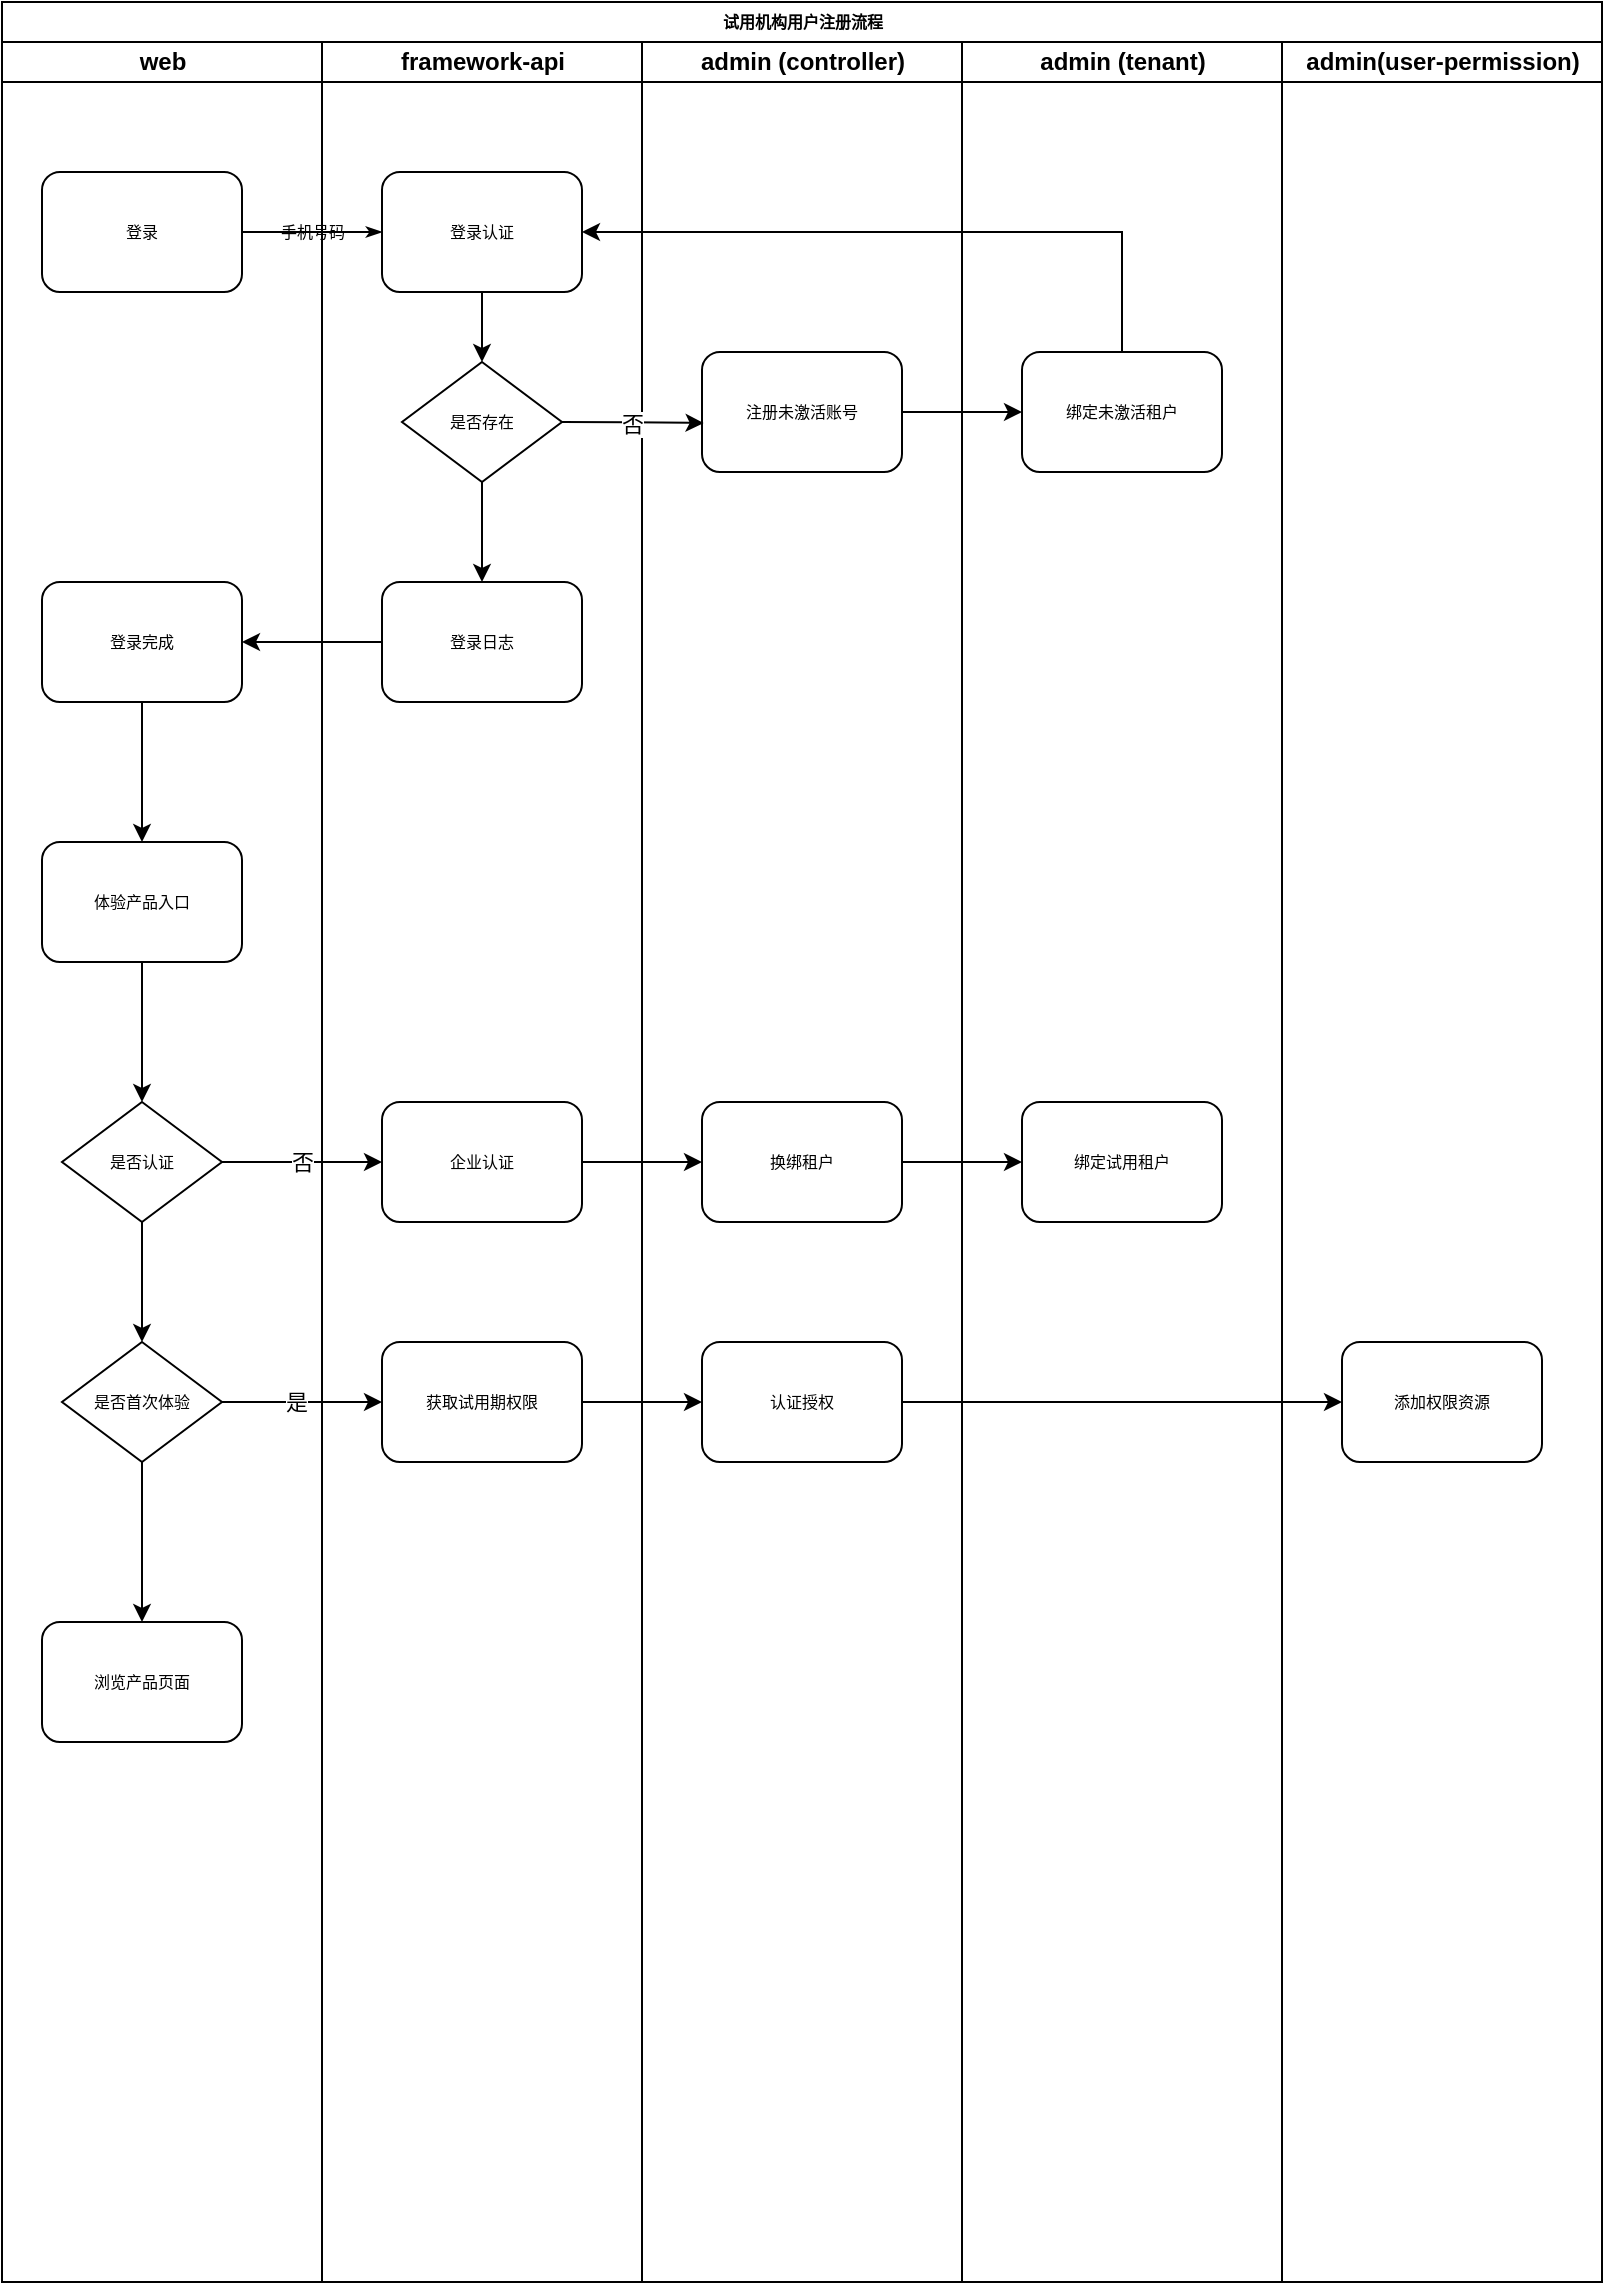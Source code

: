 <mxfile version="20.2.8" type="github">
  <diagram name="Page-1" id="74e2e168-ea6b-b213-b513-2b3c1d86103e">
    <mxGraphModel dx="1385" dy="662" grid="1" gridSize="10" guides="1" tooltips="1" connect="1" arrows="1" fold="1" page="1" pageScale="1" pageWidth="1100" pageHeight="850" background="none" math="0" shadow="0">
      <root>
        <mxCell id="0" />
        <mxCell id="1" parent="0" />
        <mxCell id="77e6c97f196da883-1" value="试用机构用户注册流程" style="swimlane;html=1;childLayout=stackLayout;startSize=20;rounded=0;shadow=0;labelBackgroundColor=none;strokeWidth=1;fontFamily=Verdana;fontSize=8;align=center;" parent="1" vertex="1">
          <mxGeometry x="70" y="40" width="800" height="1140" as="geometry" />
        </mxCell>
        <mxCell id="77e6c97f196da883-2" value="web" style="swimlane;html=1;startSize=20;" parent="77e6c97f196da883-1" vertex="1">
          <mxGeometry y="20" width="160" height="1120" as="geometry" />
        </mxCell>
        <mxCell id="77e6c97f196da883-8" value="登录" style="rounded=1;whiteSpace=wrap;html=1;shadow=0;labelBackgroundColor=none;strokeWidth=1;fontFamily=Verdana;fontSize=8;align=center;" parent="77e6c97f196da883-2" vertex="1">
          <mxGeometry x="20" y="65" width="100" height="60" as="geometry" />
        </mxCell>
        <mxCell id="yeu5ydfBFWtMkk7DWW7v-15" style="edgeStyle=orthogonalEdgeStyle;rounded=0;orthogonalLoop=1;jettySize=auto;html=1;entryX=0.5;entryY=0;entryDx=0;entryDy=0;elbow=vertical;" edge="1" parent="77e6c97f196da883-2" source="77e6c97f196da883-9">
          <mxGeometry relative="1" as="geometry">
            <mxPoint x="70" y="400" as="targetPoint" />
          </mxGeometry>
        </mxCell>
        <mxCell id="77e6c97f196da883-9" value="登录完成" style="rounded=1;whiteSpace=wrap;html=1;shadow=0;labelBackgroundColor=none;strokeWidth=1;fontFamily=Verdana;fontSize=8;align=center;" parent="77e6c97f196da883-2" vertex="1">
          <mxGeometry x="20" y="270" width="100" height="60" as="geometry" />
        </mxCell>
        <mxCell id="yeu5ydfBFWtMkk7DWW7v-23" style="edgeStyle=orthogonalEdgeStyle;rounded=0;orthogonalLoop=1;jettySize=auto;html=1;entryX=0.5;entryY=0;entryDx=0;entryDy=0;elbow=vertical;" edge="1" parent="77e6c97f196da883-2" source="yeu5ydfBFWtMkk7DWW7v-19" target="yeu5ydfBFWtMkk7DWW7v-22">
          <mxGeometry relative="1" as="geometry" />
        </mxCell>
        <mxCell id="yeu5ydfBFWtMkk7DWW7v-19" value="体验产品入口" style="rounded=1;whiteSpace=wrap;html=1;shadow=0;labelBackgroundColor=none;strokeWidth=1;fontFamily=Verdana;fontSize=8;align=center;" vertex="1" parent="77e6c97f196da883-2">
          <mxGeometry x="20" y="400" width="100" height="60" as="geometry" />
        </mxCell>
        <mxCell id="yeu5ydfBFWtMkk7DWW7v-33" style="edgeStyle=orthogonalEdgeStyle;rounded=0;orthogonalLoop=1;jettySize=auto;html=1;elbow=vertical;" edge="1" parent="77e6c97f196da883-2" source="yeu5ydfBFWtMkk7DWW7v-22" target="yeu5ydfBFWtMkk7DWW7v-32">
          <mxGeometry relative="1" as="geometry" />
        </mxCell>
        <mxCell id="yeu5ydfBFWtMkk7DWW7v-22" value="是否认证" style="rhombus;whiteSpace=wrap;html=1;rounded=0;shadow=0;labelBackgroundColor=none;strokeWidth=1;fontFamily=Verdana;fontSize=8;align=center;" vertex="1" parent="77e6c97f196da883-2">
          <mxGeometry x="30" y="530" width="80" height="60" as="geometry" />
        </mxCell>
        <mxCell id="yeu5ydfBFWtMkk7DWW7v-45" style="edgeStyle=orthogonalEdgeStyle;rounded=0;orthogonalLoop=1;jettySize=auto;html=1;elbow=vertical;" edge="1" parent="77e6c97f196da883-2" source="yeu5ydfBFWtMkk7DWW7v-32" target="yeu5ydfBFWtMkk7DWW7v-44">
          <mxGeometry relative="1" as="geometry" />
        </mxCell>
        <mxCell id="yeu5ydfBFWtMkk7DWW7v-32" value="是否首次体验" style="rhombus;whiteSpace=wrap;html=1;rounded=0;shadow=0;labelBackgroundColor=none;strokeWidth=1;fontFamily=Verdana;fontSize=8;align=center;" vertex="1" parent="77e6c97f196da883-2">
          <mxGeometry x="30" y="650" width="80" height="60" as="geometry" />
        </mxCell>
        <mxCell id="yeu5ydfBFWtMkk7DWW7v-44" value="浏览产品页面" style="rounded=1;whiteSpace=wrap;html=1;shadow=0;labelBackgroundColor=none;strokeWidth=1;fontFamily=Verdana;fontSize=8;align=center;" vertex="1" parent="77e6c97f196da883-2">
          <mxGeometry x="20" y="790" width="100" height="60" as="geometry" />
        </mxCell>
        <mxCell id="77e6c97f196da883-26" value="手机号码" style="edgeStyle=orthogonalEdgeStyle;rounded=1;html=1;labelBackgroundColor=none;startArrow=none;startFill=0;startSize=5;endArrow=classicThin;endFill=1;endSize=5;jettySize=auto;orthogonalLoop=1;strokeWidth=1;fontFamily=Verdana;fontSize=8" parent="77e6c97f196da883-1" source="77e6c97f196da883-8" target="77e6c97f196da883-11" edge="1">
          <mxGeometry relative="1" as="geometry" />
        </mxCell>
        <mxCell id="77e6c97f196da883-3" value="framework-api" style="swimlane;html=1;startSize=20;" parent="77e6c97f196da883-1" vertex="1">
          <mxGeometry x="160" y="20" width="160" height="1120" as="geometry" />
        </mxCell>
        <mxCell id="yeu5ydfBFWtMkk7DWW7v-5" style="edgeStyle=orthogonalEdgeStyle;curved=1;rounded=0;orthogonalLoop=1;jettySize=auto;html=1;" edge="1" parent="77e6c97f196da883-3" source="77e6c97f196da883-11" target="yeu5ydfBFWtMkk7DWW7v-4">
          <mxGeometry relative="1" as="geometry" />
        </mxCell>
        <mxCell id="77e6c97f196da883-11" value="登录认证" style="rounded=1;whiteSpace=wrap;html=1;shadow=0;labelBackgroundColor=none;strokeWidth=1;fontFamily=Verdana;fontSize=8;align=center;" parent="77e6c97f196da883-3" vertex="1">
          <mxGeometry x="30" y="65" width="100" height="60" as="geometry" />
        </mxCell>
        <mxCell id="yeu5ydfBFWtMkk7DWW7v-12" style="edgeStyle=orthogonalEdgeStyle;rounded=0;orthogonalLoop=1;jettySize=auto;html=1;entryX=0.5;entryY=0;entryDx=0;entryDy=0;elbow=vertical;" edge="1" parent="77e6c97f196da883-3" source="yeu5ydfBFWtMkk7DWW7v-4" target="yeu5ydfBFWtMkk7DWW7v-11">
          <mxGeometry relative="1" as="geometry" />
        </mxCell>
        <mxCell id="yeu5ydfBFWtMkk7DWW7v-4" value="是否存在" style="rhombus;whiteSpace=wrap;html=1;rounded=0;shadow=0;labelBackgroundColor=none;strokeWidth=1;fontFamily=Verdana;fontSize=8;align=center;" vertex="1" parent="77e6c97f196da883-3">
          <mxGeometry x="40" y="160" width="80" height="60" as="geometry" />
        </mxCell>
        <mxCell id="yeu5ydfBFWtMkk7DWW7v-11" value="登录日志" style="rounded=1;whiteSpace=wrap;html=1;shadow=0;labelBackgroundColor=none;strokeWidth=1;fontFamily=Verdana;fontSize=8;align=center;" vertex="1" parent="77e6c97f196da883-3">
          <mxGeometry x="30" y="270" width="100" height="60" as="geometry" />
        </mxCell>
        <mxCell id="yeu5ydfBFWtMkk7DWW7v-25" value="企业认证" style="rounded=1;whiteSpace=wrap;html=1;shadow=0;labelBackgroundColor=none;strokeWidth=1;fontFamily=Verdana;fontSize=8;align=center;" vertex="1" parent="77e6c97f196da883-3">
          <mxGeometry x="30" y="530" width="100" height="60" as="geometry" />
        </mxCell>
        <mxCell id="yeu5ydfBFWtMkk7DWW7v-34" value="获取试用期权限" style="rounded=1;whiteSpace=wrap;html=1;shadow=0;labelBackgroundColor=none;strokeWidth=1;fontFamily=Verdana;fontSize=8;align=center;" vertex="1" parent="77e6c97f196da883-3">
          <mxGeometry x="30" y="650" width="100" height="60" as="geometry" />
        </mxCell>
        <mxCell id="77e6c97f196da883-4" value="admin (controller)" style="swimlane;html=1;startSize=20;" parent="77e6c97f196da883-1" vertex="1">
          <mxGeometry x="320" y="20" width="160" height="1120" as="geometry" />
        </mxCell>
        <mxCell id="77e6c97f196da883-12" value="注册未激活账号" style="rounded=1;whiteSpace=wrap;html=1;shadow=0;labelBackgroundColor=none;strokeWidth=1;fontFamily=Verdana;fontSize=8;align=center;" parent="77e6c97f196da883-4" vertex="1">
          <mxGeometry x="30" y="155" width="100" height="60" as="geometry" />
        </mxCell>
        <mxCell id="yeu5ydfBFWtMkk7DWW7v-27" value="换绑租户" style="rounded=1;whiteSpace=wrap;html=1;shadow=0;labelBackgroundColor=none;strokeWidth=1;fontFamily=Verdana;fontSize=8;align=center;" vertex="1" parent="77e6c97f196da883-4">
          <mxGeometry x="30" y="530" width="100" height="60" as="geometry" />
        </mxCell>
        <mxCell id="yeu5ydfBFWtMkk7DWW7v-38" value="认证授权" style="rounded=1;whiteSpace=wrap;html=1;shadow=0;labelBackgroundColor=none;strokeWidth=1;fontFamily=Verdana;fontSize=8;align=center;" vertex="1" parent="77e6c97f196da883-4">
          <mxGeometry x="30" y="650" width="100" height="60" as="geometry" />
        </mxCell>
        <mxCell id="77e6c97f196da883-5" value="admin (tenant)" style="swimlane;html=1;startSize=20;" parent="77e6c97f196da883-1" vertex="1">
          <mxGeometry x="480" y="20" width="160" height="1120" as="geometry" />
        </mxCell>
        <mxCell id="yeu5ydfBFWtMkk7DWW7v-7" value="绑定未激活租户" style="rounded=1;whiteSpace=wrap;html=1;shadow=0;labelBackgroundColor=none;strokeWidth=1;fontFamily=Verdana;fontSize=8;align=center;" vertex="1" parent="77e6c97f196da883-5">
          <mxGeometry x="30" y="155" width="100" height="60" as="geometry" />
        </mxCell>
        <mxCell id="yeu5ydfBFWtMkk7DWW7v-29" value="绑定试用租户" style="rounded=1;whiteSpace=wrap;html=1;shadow=0;labelBackgroundColor=none;strokeWidth=1;fontFamily=Verdana;fontSize=8;align=center;" vertex="1" parent="77e6c97f196da883-5">
          <mxGeometry x="30" y="530" width="100" height="60" as="geometry" />
        </mxCell>
        <mxCell id="77e6c97f196da883-6" value="admin(user-permission)" style="swimlane;html=1;startSize=20;" parent="77e6c97f196da883-1" vertex="1">
          <mxGeometry x="640" y="20" width="160" height="1120" as="geometry" />
        </mxCell>
        <mxCell id="yeu5ydfBFWtMkk7DWW7v-40" value="添加权限资源" style="rounded=1;whiteSpace=wrap;html=1;shadow=0;labelBackgroundColor=none;strokeWidth=1;fontFamily=Verdana;fontSize=8;align=center;" vertex="1" parent="77e6c97f196da883-6">
          <mxGeometry x="30" y="650" width="100" height="60" as="geometry" />
        </mxCell>
        <mxCell id="yeu5ydfBFWtMkk7DWW7v-6" value="否" style="edgeStyle=orthogonalEdgeStyle;curved=1;rounded=0;orthogonalLoop=1;jettySize=auto;html=1;entryX=0.008;entryY=0.592;entryDx=0;entryDy=0;entryPerimeter=0;" edge="1" parent="77e6c97f196da883-1" source="yeu5ydfBFWtMkk7DWW7v-4" target="77e6c97f196da883-12">
          <mxGeometry relative="1" as="geometry" />
        </mxCell>
        <mxCell id="yeu5ydfBFWtMkk7DWW7v-8" style="edgeStyle=orthogonalEdgeStyle;curved=1;rounded=0;orthogonalLoop=1;jettySize=auto;html=1;entryX=0;entryY=0.5;entryDx=0;entryDy=0;" edge="1" parent="77e6c97f196da883-1" source="77e6c97f196da883-12" target="yeu5ydfBFWtMkk7DWW7v-7">
          <mxGeometry relative="1" as="geometry" />
        </mxCell>
        <mxCell id="yeu5ydfBFWtMkk7DWW7v-10" style="edgeStyle=orthogonalEdgeStyle;rounded=0;orthogonalLoop=1;jettySize=auto;html=1;entryX=1;entryY=0.5;entryDx=0;entryDy=0;elbow=vertical;" edge="1" parent="77e6c97f196da883-1" source="yeu5ydfBFWtMkk7DWW7v-7" target="77e6c97f196da883-11">
          <mxGeometry relative="1" as="geometry">
            <Array as="points">
              <mxPoint x="560" y="115" />
            </Array>
          </mxGeometry>
        </mxCell>
        <mxCell id="yeu5ydfBFWtMkk7DWW7v-13" style="edgeStyle=orthogonalEdgeStyle;rounded=0;orthogonalLoop=1;jettySize=auto;html=1;entryX=1;entryY=0.5;entryDx=0;entryDy=0;elbow=vertical;" edge="1" parent="77e6c97f196da883-1" source="yeu5ydfBFWtMkk7DWW7v-11" target="77e6c97f196da883-9">
          <mxGeometry relative="1" as="geometry" />
        </mxCell>
        <mxCell id="yeu5ydfBFWtMkk7DWW7v-26" value="否" style="edgeStyle=orthogonalEdgeStyle;rounded=0;orthogonalLoop=1;jettySize=auto;html=1;entryX=0;entryY=0.5;entryDx=0;entryDy=0;elbow=vertical;" edge="1" parent="77e6c97f196da883-1" source="yeu5ydfBFWtMkk7DWW7v-22" target="yeu5ydfBFWtMkk7DWW7v-25">
          <mxGeometry relative="1" as="geometry" />
        </mxCell>
        <mxCell id="yeu5ydfBFWtMkk7DWW7v-28" style="edgeStyle=orthogonalEdgeStyle;rounded=0;orthogonalLoop=1;jettySize=auto;html=1;entryX=0;entryY=0.5;entryDx=0;entryDy=0;elbow=vertical;" edge="1" parent="77e6c97f196da883-1" source="yeu5ydfBFWtMkk7DWW7v-25" target="yeu5ydfBFWtMkk7DWW7v-27">
          <mxGeometry relative="1" as="geometry" />
        </mxCell>
        <mxCell id="yeu5ydfBFWtMkk7DWW7v-30" style="edgeStyle=orthogonalEdgeStyle;rounded=0;orthogonalLoop=1;jettySize=auto;html=1;entryX=0;entryY=0.5;entryDx=0;entryDy=0;elbow=vertical;" edge="1" parent="77e6c97f196da883-1" source="yeu5ydfBFWtMkk7DWW7v-27" target="yeu5ydfBFWtMkk7DWW7v-29">
          <mxGeometry relative="1" as="geometry" />
        </mxCell>
        <mxCell id="yeu5ydfBFWtMkk7DWW7v-36" style="edgeStyle=orthogonalEdgeStyle;rounded=0;orthogonalLoop=1;jettySize=auto;html=1;entryX=0;entryY=0.5;entryDx=0;entryDy=0;elbow=vertical;" edge="1" parent="77e6c97f196da883-1" source="yeu5ydfBFWtMkk7DWW7v-32" target="yeu5ydfBFWtMkk7DWW7v-34">
          <mxGeometry relative="1" as="geometry" />
        </mxCell>
        <mxCell id="yeu5ydfBFWtMkk7DWW7v-37" value="是" style="edgeLabel;html=1;align=center;verticalAlign=middle;resizable=0;points=[];" vertex="1" connectable="0" parent="yeu5ydfBFWtMkk7DWW7v-36">
          <mxGeometry x="-0.271" relative="1" as="geometry">
            <mxPoint x="8" as="offset" />
          </mxGeometry>
        </mxCell>
        <mxCell id="yeu5ydfBFWtMkk7DWW7v-39" style="edgeStyle=orthogonalEdgeStyle;rounded=0;orthogonalLoop=1;jettySize=auto;html=1;entryX=0;entryY=0.5;entryDx=0;entryDy=0;elbow=vertical;" edge="1" parent="77e6c97f196da883-1" source="yeu5ydfBFWtMkk7DWW7v-34" target="yeu5ydfBFWtMkk7DWW7v-38">
          <mxGeometry relative="1" as="geometry" />
        </mxCell>
        <mxCell id="yeu5ydfBFWtMkk7DWW7v-41" style="edgeStyle=orthogonalEdgeStyle;rounded=0;orthogonalLoop=1;jettySize=auto;html=1;entryX=0;entryY=0.5;entryDx=0;entryDy=0;elbow=vertical;" edge="1" parent="77e6c97f196da883-1" source="yeu5ydfBFWtMkk7DWW7v-38" target="yeu5ydfBFWtMkk7DWW7v-40">
          <mxGeometry relative="1" as="geometry" />
        </mxCell>
      </root>
    </mxGraphModel>
  </diagram>
</mxfile>
